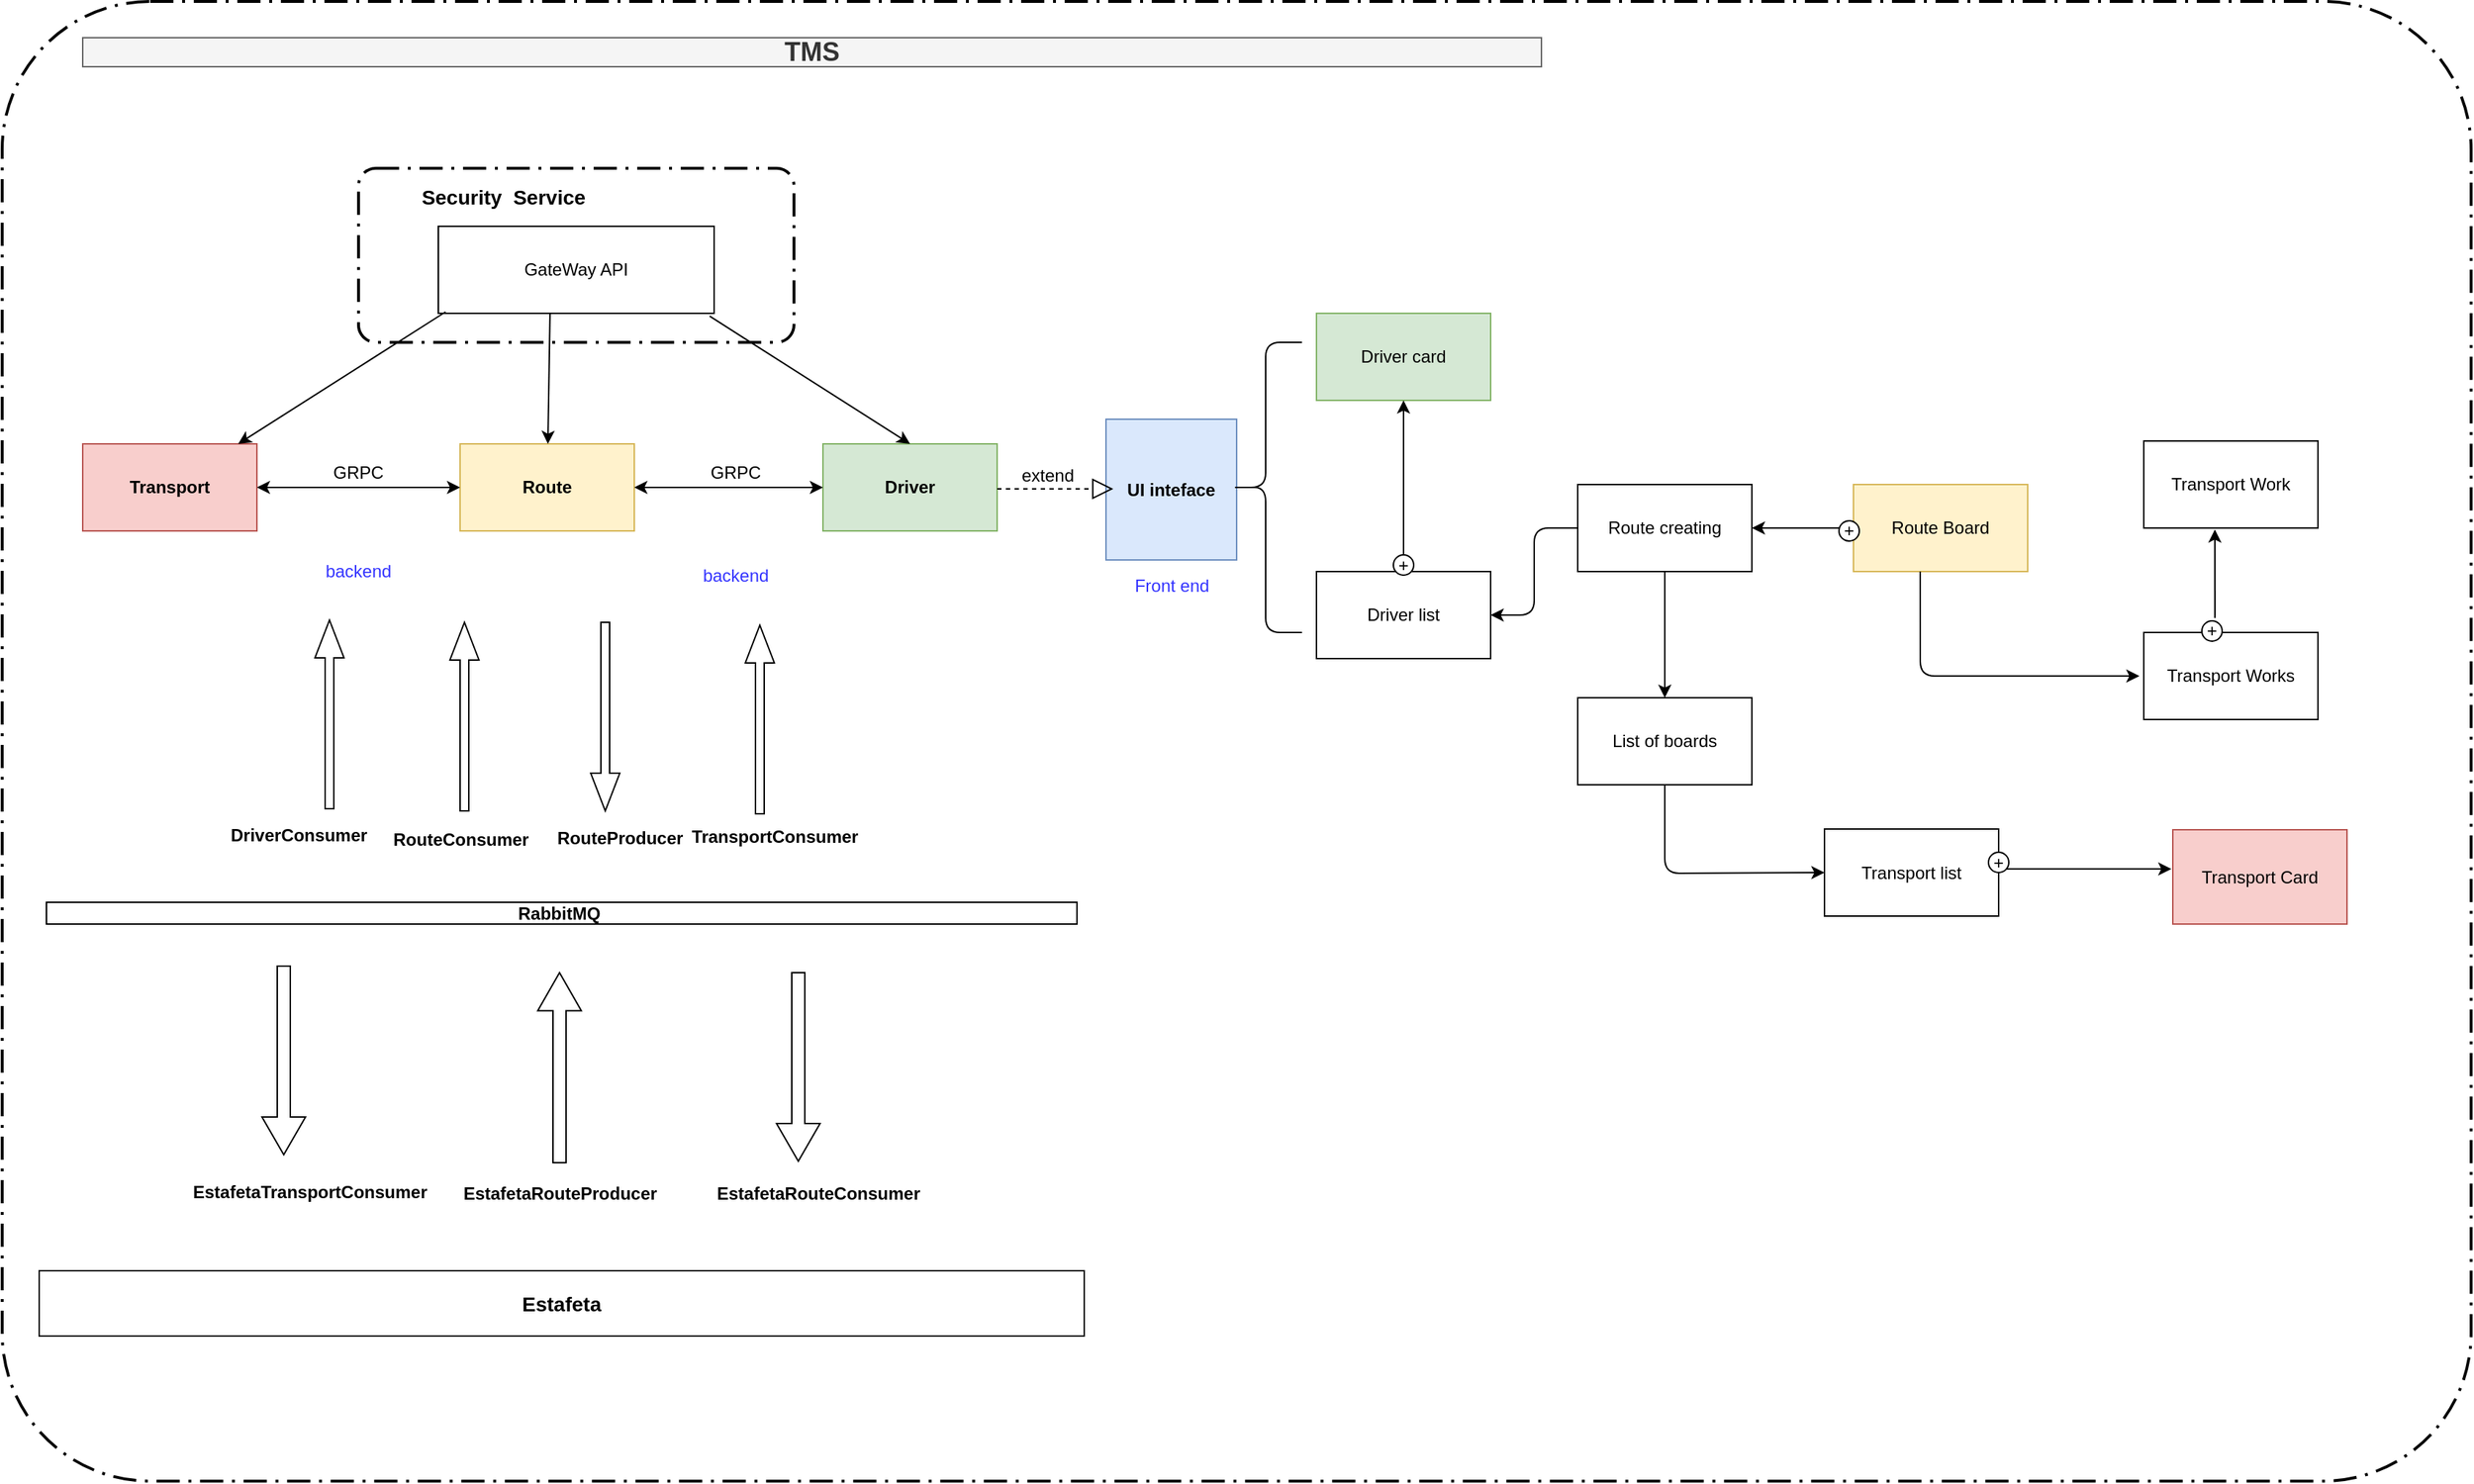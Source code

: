 <mxfile version="12.2.4" type="github" pages="1">
  <diagram name="Page-1" id="5f0bae14-7c28-e335-631c-24af17079c00">
    <mxGraphModel dx="1662" dy="1644" grid="1" gridSize="10" guides="1" tooltips="1" connect="1" arrows="1" fold="1" page="1" pageScale="1" pageWidth="1100" pageHeight="850" background="#ffffff" math="0" shadow="0">
      <root>
        <mxCell id="0"/>
        <mxCell id="1" parent="0"/>
        <mxCell id="9U_FHvRIvwocUFl6-Jfe-1" value="GateWay API" style="rounded=0;whiteSpace=wrap;html=1;" parent="1" vertex="1">
          <mxGeometry x="435" y="40" width="190" height="60" as="geometry"/>
        </mxCell>
        <mxCell id="9U_FHvRIvwocUFl6-Jfe-2" value="&lt;b&gt;Transport&lt;/b&gt;" style="rounded=0;whiteSpace=wrap;html=1;fillColor=#f8cecc;strokeColor=#b85450;" parent="1" vertex="1">
          <mxGeometry x="190" y="190" width="120" height="60" as="geometry"/>
        </mxCell>
        <mxCell id="9U_FHvRIvwocUFl6-Jfe-3" value="&lt;b&gt;Route&lt;/b&gt;" style="rounded=0;whiteSpace=wrap;html=1;fillColor=#fff2cc;strokeColor=#d6b656;" parent="1" vertex="1">
          <mxGeometry x="450" y="190" width="120" height="60" as="geometry"/>
        </mxCell>
        <mxCell id="9U_FHvRIvwocUFl6-Jfe-4" value="&lt;b&gt;Driver&lt;/b&gt;" style="rounded=0;whiteSpace=wrap;html=1;fillColor=#d5e8d4;strokeColor=#82b366;" parent="1" vertex="1">
          <mxGeometry x="700" y="190" width="120" height="60" as="geometry"/>
        </mxCell>
        <mxCell id="9U_FHvRIvwocUFl6-Jfe-5" value="" style="endArrow=classic;html=1;" parent="1" target="9U_FHvRIvwocUFl6-Jfe-2" edge="1">
          <mxGeometry width="50" height="50" relative="1" as="geometry">
            <mxPoint x="440" y="99" as="sourcePoint"/>
            <mxPoint x="190" y="80" as="targetPoint"/>
          </mxGeometry>
        </mxCell>
        <mxCell id="9U_FHvRIvwocUFl6-Jfe-6" value="" style="endArrow=classic;html=1;exitX=0.405;exitY=1;exitDx=0;exitDy=0;exitPerimeter=0;" parent="1" source="9U_FHvRIvwocUFl6-Jfe-1" target="9U_FHvRIvwocUFl6-Jfe-3" edge="1">
          <mxGeometry width="50" height="50" relative="1" as="geometry">
            <mxPoint x="630" y="160" as="sourcePoint"/>
            <mxPoint x="680" y="110" as="targetPoint"/>
          </mxGeometry>
        </mxCell>
        <mxCell id="9U_FHvRIvwocUFl6-Jfe-7" value="" style="endArrow=classic;html=1;exitX=0.984;exitY=1.033;exitDx=0;exitDy=0;entryX=0.5;entryY=0;entryDx=0;entryDy=0;exitPerimeter=0;" parent="1" source="9U_FHvRIvwocUFl6-Jfe-1" target="9U_FHvRIvwocUFl6-Jfe-4" edge="1">
          <mxGeometry width="50" height="50" relative="1" as="geometry">
            <mxPoint x="660" y="240" as="sourcePoint"/>
            <mxPoint x="710" y="190" as="targetPoint"/>
          </mxGeometry>
        </mxCell>
        <mxCell id="9U_FHvRIvwocUFl6-Jfe-8" value="&lt;b&gt;RabbitMQ&amp;nbsp;&lt;/b&gt;" style="rounded=0;whiteSpace=wrap;html=1;" parent="1" vertex="1">
          <mxGeometry x="165" y="506" width="710" height="15" as="geometry"/>
        </mxCell>
        <mxCell id="9U_FHvRIvwocUFl6-Jfe-12" value="&lt;b&gt;&lt;font style=&quot;font-size: 14px&quot;&gt;Estafeta&lt;/font&gt;&lt;/b&gt;" style="rounded=0;whiteSpace=wrap;html=1;" parent="1" vertex="1">
          <mxGeometry x="160" y="760" width="720" height="45" as="geometry"/>
        </mxCell>
        <mxCell id="9U_FHvRIvwocUFl6-Jfe-13" value="" style="endArrow=classic;startArrow=classic;html=1;exitX=1;exitY=0.5;exitDx=0;exitDy=0;entryX=0;entryY=0.5;entryDx=0;entryDy=0;" parent="1" source="9U_FHvRIvwocUFl6-Jfe-2" target="9U_FHvRIvwocUFl6-Jfe-3" edge="1">
          <mxGeometry width="50" height="50" relative="1" as="geometry">
            <mxPoint x="350" y="250" as="sourcePoint"/>
            <mxPoint x="450" y="220" as="targetPoint"/>
          </mxGeometry>
        </mxCell>
        <mxCell id="9U_FHvRIvwocUFl6-Jfe-14" value="GRPC" style="text;html=1;strokeColor=none;fillColor=none;align=center;verticalAlign=middle;whiteSpace=wrap;rounded=0;" parent="1" vertex="1">
          <mxGeometry x="360" y="200" width="40" height="20" as="geometry"/>
        </mxCell>
        <mxCell id="9U_FHvRIvwocUFl6-Jfe-15" value="" style="endArrow=classic;startArrow=classic;html=1;exitX=1;exitY=0.5;exitDx=0;exitDy=0;entryX=0;entryY=0.5;entryDx=0;entryDy=0;" parent="1" source="9U_FHvRIvwocUFl6-Jfe-3" target="9U_FHvRIvwocUFl6-Jfe-4" edge="1">
          <mxGeometry width="50" height="50" relative="1" as="geometry">
            <mxPoint x="630" y="270" as="sourcePoint"/>
            <mxPoint x="680" y="220" as="targetPoint"/>
          </mxGeometry>
        </mxCell>
        <mxCell id="9U_FHvRIvwocUFl6-Jfe-16" value="GRPC" style="text;html=1;strokeColor=none;fillColor=none;align=center;verticalAlign=middle;whiteSpace=wrap;rounded=0;" parent="1" vertex="1">
          <mxGeometry x="620" y="200" width="40" height="20" as="geometry"/>
        </mxCell>
        <mxCell id="9U_FHvRIvwocUFl6-Jfe-26" value="&lt;b&gt;EstafetaRouteProducer&lt;/b&gt;" style="text;html=1;strokeColor=none;fillColor=none;align=center;verticalAlign=middle;whiteSpace=wrap;rounded=0;" parent="1" vertex="1">
          <mxGeometry x="498.5" y="696.5" width="40" height="20" as="geometry"/>
        </mxCell>
        <mxCell id="9U_FHvRIvwocUFl6-Jfe-27" value="&lt;b&gt;EstafetaRouteConsumer&lt;/b&gt;" style="text;html=1;strokeColor=none;fillColor=none;align=center;verticalAlign=middle;whiteSpace=wrap;rounded=0;" parent="1" vertex="1">
          <mxGeometry x="676.5" y="696.5" width="40" height="20" as="geometry"/>
        </mxCell>
        <mxCell id="9U_FHvRIvwocUFl6-Jfe-28" value="" style="shape=singleArrow;direction=north;whiteSpace=wrap;html=1;" parent="1" vertex="1">
          <mxGeometry x="503.5" y="554.5" width="30" height="131" as="geometry"/>
        </mxCell>
        <mxCell id="9U_FHvRIvwocUFl6-Jfe-29" value="" style="shape=singleArrow;direction=south;whiteSpace=wrap;html=1;" parent="1" vertex="1">
          <mxGeometry x="668" y="554.5" width="30" height="130" as="geometry"/>
        </mxCell>
        <mxCell id="9U_FHvRIvwocUFl6-Jfe-33" value="&lt;b&gt;UI inteface&lt;/b&gt;" style="rounded=0;whiteSpace=wrap;html=1;fillColor=#dae8fc;strokeColor=#6c8ebf;" parent="1" vertex="1">
          <mxGeometry x="895" y="173" width="90" height="97" as="geometry"/>
        </mxCell>
        <mxCell id="9U_FHvRIvwocUFl6-Jfe-34" value="&lt;font color=&quot;#3333ff&quot;&gt;backend&lt;/font&gt;" style="text;html=1;strokeColor=none;fillColor=none;align=center;verticalAlign=middle;whiteSpace=wrap;rounded=0;" parent="1" vertex="1">
          <mxGeometry x="360" y="268" width="40" height="20" as="geometry"/>
        </mxCell>
        <mxCell id="9U_FHvRIvwocUFl6-Jfe-35" value="&lt;font color=&quot;#3333ff&quot;&gt;backend&lt;/font&gt;" style="text;html=1;strokeColor=none;fillColor=none;align=center;verticalAlign=middle;whiteSpace=wrap;rounded=0;" parent="1" vertex="1">
          <mxGeometry x="620" y="270.5" width="40" height="20" as="geometry"/>
        </mxCell>
        <mxCell id="9U_FHvRIvwocUFl6-Jfe-36" value="Driver card" style="rounded=0;whiteSpace=wrap;html=1;fillColor=#d5e8d4;strokeColor=#82b366;" parent="1" vertex="1">
          <mxGeometry x="1040" y="100" width="120" height="60" as="geometry"/>
        </mxCell>
        <mxCell id="9U_FHvRIvwocUFl6-Jfe-37" value="Driver list" style="rounded=0;whiteSpace=wrap;html=1;" parent="1" vertex="1">
          <mxGeometry x="1040" y="278" width="120" height="60" as="geometry"/>
        </mxCell>
        <mxCell id="9U_FHvRIvwocUFl6-Jfe-38" value="&lt;font color=&quot;#3333ff&quot;&gt;Front end&lt;/font&gt;" style="text;html=1;strokeColor=none;fillColor=none;align=center;verticalAlign=middle;whiteSpace=wrap;rounded=0;" parent="1" vertex="1">
          <mxGeometry x="887.5" y="278" width="105" height="20" as="geometry"/>
        </mxCell>
        <mxCell id="9U_FHvRIvwocUFl6-Jfe-41" value="Route creating" style="rounded=0;whiteSpace=wrap;html=1;" parent="1" vertex="1">
          <mxGeometry x="1220" y="218" width="120" height="60" as="geometry"/>
        </mxCell>
        <mxCell id="9U_FHvRIvwocUFl6-Jfe-42" value="Route Board" style="rounded=0;whiteSpace=wrap;html=1;fillColor=#fff2cc;strokeColor=#d6b656;" parent="1" vertex="1">
          <mxGeometry x="1410" y="218" width="120" height="60" as="geometry"/>
        </mxCell>
        <mxCell id="9U_FHvRIvwocUFl6-Jfe-45" value="List of boards" style="rounded=0;whiteSpace=wrap;html=1;" parent="1" vertex="1">
          <mxGeometry x="1220" y="365" width="120" height="60" as="geometry"/>
        </mxCell>
        <mxCell id="9U_FHvRIvwocUFl6-Jfe-46" value="Transport list" style="rounded=0;whiteSpace=wrap;html=1;" parent="1" vertex="1">
          <mxGeometry x="1390" y="455.5" width="120" height="60" as="geometry"/>
        </mxCell>
        <mxCell id="9U_FHvRIvwocUFl6-Jfe-47" value="" style="endArrow=classic;html=1;" parent="1" edge="1">
          <mxGeometry width="50" height="50" relative="1" as="geometry">
            <mxPoint x="1510" y="483" as="sourcePoint"/>
            <mxPoint x="1629" y="483" as="targetPoint"/>
          </mxGeometry>
        </mxCell>
        <mxCell id="9U_FHvRIvwocUFl6-Jfe-48" value="Transport Card" style="rounded=0;whiteSpace=wrap;html=1;fillColor=#f8cecc;strokeColor=#b85450;" parent="1" vertex="1">
          <mxGeometry x="1630" y="456" width="120" height="65" as="geometry"/>
        </mxCell>
        <mxCell id="9U_FHvRIvwocUFl6-Jfe-49" value="Transport Work" style="rounded=0;whiteSpace=wrap;html=1;" parent="1" vertex="1">
          <mxGeometry x="1610" y="188" width="120" height="60" as="geometry"/>
        </mxCell>
        <mxCell id="9U_FHvRIvwocUFl6-Jfe-50" value="Transport Works" style="rounded=0;whiteSpace=wrap;html=1;" parent="1" vertex="1">
          <mxGeometry x="1610" y="320" width="120" height="60" as="geometry"/>
        </mxCell>
        <mxCell id="9U_FHvRIvwocUFl6-Jfe-54" value="+" style="ellipse;whiteSpace=wrap;html=1;aspect=fixed;" parent="1" vertex="1">
          <mxGeometry x="1650" y="312" width="14" height="14" as="geometry"/>
        </mxCell>
        <mxCell id="9U_FHvRIvwocUFl6-Jfe-55" value="" style="edgeStyle=elbowEdgeStyle;elbow=vertical;endArrow=classic;html=1;exitX=0.392;exitY=-0.017;exitDx=0;exitDy=0;exitPerimeter=0;" parent="1" source="9U_FHvRIvwocUFl6-Jfe-50" target="9U_FHvRIvwocUFl6-Jfe-54" edge="1">
          <mxGeometry width="50" height="50" relative="1" as="geometry">
            <mxPoint x="1657" y="319" as="sourcePoint"/>
            <mxPoint x="1700" y="250" as="targetPoint"/>
          </mxGeometry>
        </mxCell>
        <mxCell id="9U_FHvRIvwocUFl6-Jfe-57" value="+" style="ellipse;whiteSpace=wrap;html=1;aspect=fixed;" parent="1" vertex="1">
          <mxGeometry x="1093" y="266.5" width="14" height="14" as="geometry"/>
        </mxCell>
        <mxCell id="9U_FHvRIvwocUFl6-Jfe-59" value="" style="edgeStyle=elbowEdgeStyle;elbow=vertical;endArrow=classic;html=1;entryX=1;entryY=0.5;entryDx=0;entryDy=0;exitX=0;exitY=0.5;exitDx=0;exitDy=0;" parent="1" source="9U_FHvRIvwocUFl6-Jfe-41" target="9U_FHvRIvwocUFl6-Jfe-37" edge="1">
          <mxGeometry width="50" height="50" relative="1" as="geometry">
            <mxPoint x="1220" y="360" as="sourcePoint"/>
            <mxPoint x="1270" y="310" as="targetPoint"/>
          </mxGeometry>
        </mxCell>
        <mxCell id="9U_FHvRIvwocUFl6-Jfe-62" value="" style="edgeStyle=elbowEdgeStyle;elbow=vertical;endArrow=classic;html=1;" parent="1" source="9U_FHvRIvwocUFl6-Jfe-42" target="9U_FHvRIvwocUFl6-Jfe-41" edge="1">
          <mxGeometry width="50" height="50" relative="1" as="geometry">
            <mxPoint x="1490" y="190" as="sourcePoint"/>
            <mxPoint x="1400" y="150" as="targetPoint"/>
          </mxGeometry>
        </mxCell>
        <mxCell id="9U_FHvRIvwocUFl6-Jfe-63" value="+" style="ellipse;whiteSpace=wrap;html=1;aspect=fixed;" parent="1" vertex="1">
          <mxGeometry x="1400" y="243" width="14" height="14" as="geometry"/>
        </mxCell>
        <mxCell id="9U_FHvRIvwocUFl6-Jfe-64" value="" style="endArrow=classic;html=1;exitX=0.5;exitY=1;exitDx=0;exitDy=0;entryX=0.5;entryY=0;entryDx=0;entryDy=0;" parent="1" source="9U_FHvRIvwocUFl6-Jfe-41" target="9U_FHvRIvwocUFl6-Jfe-45" edge="1">
          <mxGeometry width="50" height="50" relative="1" as="geometry">
            <mxPoint x="1270" y="370" as="sourcePoint"/>
            <mxPoint x="1320" y="320" as="targetPoint"/>
          </mxGeometry>
        </mxCell>
        <mxCell id="9U_FHvRIvwocUFl6-Jfe-65" value="" style="endArrow=classic;html=1;exitX=0.5;exitY=1;exitDx=0;exitDy=0;entryX=0;entryY=0.5;entryDx=0;entryDy=0;" parent="1" source="9U_FHvRIvwocUFl6-Jfe-45" target="9U_FHvRIvwocUFl6-Jfe-46" edge="1">
          <mxGeometry width="50" height="50" relative="1" as="geometry">
            <mxPoint x="1210" y="500" as="sourcePoint"/>
            <mxPoint x="1390" y="486" as="targetPoint"/>
            <Array as="points">
              <mxPoint x="1280" y="486"/>
            </Array>
          </mxGeometry>
        </mxCell>
        <mxCell id="9U_FHvRIvwocUFl6-Jfe-67" value="" style="endArrow=classic;html=1;exitX=0.383;exitY=1;exitDx=0;exitDy=0;exitPerimeter=0;" parent="1" source="9U_FHvRIvwocUFl6-Jfe-42" edge="1">
          <mxGeometry width="50" height="50" relative="1" as="geometry">
            <mxPoint x="1420" y="350" as="sourcePoint"/>
            <mxPoint x="1607" y="350" as="targetPoint"/>
            <Array as="points">
              <mxPoint x="1456" y="350"/>
            </Array>
          </mxGeometry>
        </mxCell>
        <mxCell id="9U_FHvRIvwocUFl6-Jfe-68" value="" style="endArrow=classic;html=1;exitX=0.5;exitY=0;exitDx=0;exitDy=0;" parent="1" source="9U_FHvRIvwocUFl6-Jfe-57" target="9U_FHvRIvwocUFl6-Jfe-36" edge="1">
          <mxGeometry width="50" height="50" relative="1" as="geometry">
            <mxPoint x="1100" y="260" as="sourcePoint"/>
            <mxPoint x="1130" y="220" as="targetPoint"/>
          </mxGeometry>
        </mxCell>
        <mxCell id="9U_FHvRIvwocUFl6-Jfe-70" value="+" style="ellipse;whiteSpace=wrap;html=1;aspect=fixed;" parent="1" vertex="1">
          <mxGeometry x="1503" y="471.5" width="14" height="14" as="geometry"/>
        </mxCell>
        <mxCell id="9U_FHvRIvwocUFl6-Jfe-74" value="" style="endArrow=classic;html=1;entryX=0.408;entryY=1.017;entryDx=0;entryDy=0;entryPerimeter=0;" parent="1" target="9U_FHvRIvwocUFl6-Jfe-49" edge="1">
          <mxGeometry width="50" height="50" relative="1" as="geometry">
            <mxPoint x="1659" y="310" as="sourcePoint"/>
            <mxPoint x="1660" y="250" as="targetPoint"/>
          </mxGeometry>
        </mxCell>
        <mxCell id="9U_FHvRIvwocUFl6-Jfe-76" value="" style="shape=curlyBracket;whiteSpace=wrap;html=1;rounded=1;" parent="1" vertex="1">
          <mxGeometry x="980" y="120" width="50" height="200" as="geometry"/>
        </mxCell>
        <mxCell id="9U_FHvRIvwocUFl6-Jfe-79" value="&lt;font style=&quot;font-size: 18px&quot;&gt;&lt;b&gt;TMS&lt;/b&gt;&lt;/font&gt;" style="rounded=0;whiteSpace=wrap;html=1;fillColor=#f5f5f5;strokeColor=#666666;fontColor=#333333;" parent="1" vertex="1">
          <mxGeometry x="190" y="-90" width="1005" height="20" as="geometry"/>
        </mxCell>
        <mxCell id="9U_FHvRIvwocUFl6-Jfe-81" value="" style="endArrow=block;dashed=1;endFill=0;endSize=12;html=1;" parent="1" edge="1">
          <mxGeometry width="160" relative="1" as="geometry">
            <mxPoint x="820" y="221" as="sourcePoint"/>
            <mxPoint x="900" y="221" as="targetPoint"/>
          </mxGeometry>
        </mxCell>
        <mxCell id="9U_FHvRIvwocUFl6-Jfe-82" value="extend" style="text;html=1;strokeColor=none;fillColor=none;align=center;verticalAlign=middle;whiteSpace=wrap;rounded=0;" parent="1" vertex="1">
          <mxGeometry x="835" y="201.5" width="40" height="20" as="geometry"/>
        </mxCell>
        <mxCell id="9U_FHvRIvwocUFl6-Jfe-88" value="&lt;b&gt;TransportConsumer&lt;/b&gt;" style="text;html=1;strokeColor=none;fillColor=none;align=center;verticalAlign=middle;whiteSpace=wrap;rounded=0;" parent="1" vertex="1">
          <mxGeometry x="616.5" y="451" width="100" height="20" as="geometry"/>
        </mxCell>
        <mxCell id="9U_FHvRIvwocUFl6-Jfe-91" value="&lt;b&gt;RouteProducer&lt;/b&gt;" style="text;html=1;" parent="1" vertex="1">
          <mxGeometry x="515" y="447.5" width="110" height="30" as="geometry"/>
        </mxCell>
        <mxCell id="9U_FHvRIvwocUFl6-Jfe-92" value="&lt;b&gt;RouteConsumer&lt;/b&gt;" style="text;html=1;" parent="1" vertex="1">
          <mxGeometry x="401.5" y="448.5" width="110" height="30" as="geometry"/>
        </mxCell>
        <mxCell id="9U_FHvRIvwocUFl6-Jfe-93" value="" style="shape=singleArrow;direction=north;whiteSpace=wrap;html=1;" parent="1" vertex="1">
          <mxGeometry x="443" y="313" width="20" height="130" as="geometry"/>
        </mxCell>
        <mxCell id="9U_FHvRIvwocUFl6-Jfe-94" value="" style="shape=singleArrow;direction=south;whiteSpace=wrap;html=1;" parent="1" vertex="1">
          <mxGeometry x="540" y="313" width="20" height="130" as="geometry"/>
        </mxCell>
        <mxCell id="9U_FHvRIvwocUFl6-Jfe-97" value="&lt;b&gt;EstafetaTransportConsumer&lt;/b&gt;" style="text;html=1;" parent="1" vertex="1">
          <mxGeometry x="263.5" y="691.5" width="110" height="30" as="geometry"/>
        </mxCell>
        <mxCell id="9U_FHvRIvwocUFl6-Jfe-98" value="" style="rounded=1;arcSize=10;dashed=1;strokeColor=#000000;fillColor=none;gradientColor=none;dashPattern=8 3 1 3;strokeWidth=2;" parent="1" vertex="1">
          <mxGeometry x="380" width="300" height="120" as="geometry"/>
        </mxCell>
        <mxCell id="9U_FHvRIvwocUFl6-Jfe-99" value="&lt;b&gt;&lt;font style=&quot;font-size: 14px&quot;&gt;Security&amp;nbsp; Service&lt;/font&gt;&lt;/b&gt;" style="text;html=1;strokeColor=none;fillColor=none;align=center;verticalAlign=middle;whiteSpace=wrap;rounded=0;" parent="1" vertex="1">
          <mxGeometry x="410" y="10" width="140" height="20" as="geometry"/>
        </mxCell>
        <mxCell id="9U_FHvRIvwocUFl6-Jfe-103" value="" style="rounded=1;arcSize=10;dashed=1;strokeColor=#000000;fillColor=none;gradientColor=none;dashPattern=8 3 1 3;strokeWidth=2;" parent="1" vertex="1">
          <mxGeometry x="134.5" y="-115" width="1701" height="1020" as="geometry"/>
        </mxCell>
        <mxCell id="EuK43S3NXK1mafAbLH0_-3" value="" style="shape=singleArrow;direction=south;whiteSpace=wrap;html=1;" parent="1" vertex="1">
          <mxGeometry x="313.5" y="550" width="30" height="130" as="geometry"/>
        </mxCell>
        <mxCell id="EuK43S3NXK1mafAbLH0_-5" value="" style="shape=singleArrow;direction=north;whiteSpace=wrap;html=1;" parent="1" vertex="1">
          <mxGeometry x="350" y="311.5" width="20" height="130" as="geometry"/>
        </mxCell>
        <mxCell id="EuK43S3NXK1mafAbLH0_-6" value="&lt;b&gt;DriverConsumer&lt;/b&gt;" style="text;html=1;" parent="1" vertex="1">
          <mxGeometry x="290" y="446" width="110" height="30" as="geometry"/>
        </mxCell>
        <mxCell id="EuK43S3NXK1mafAbLH0_-7" value="" style="shape=singleArrow;direction=north;whiteSpace=wrap;html=1;" parent="1" vertex="1">
          <mxGeometry x="646.5" y="315" width="20" height="130" as="geometry"/>
        </mxCell>
      </root>
    </mxGraphModel>
  </diagram>
</mxfile>
